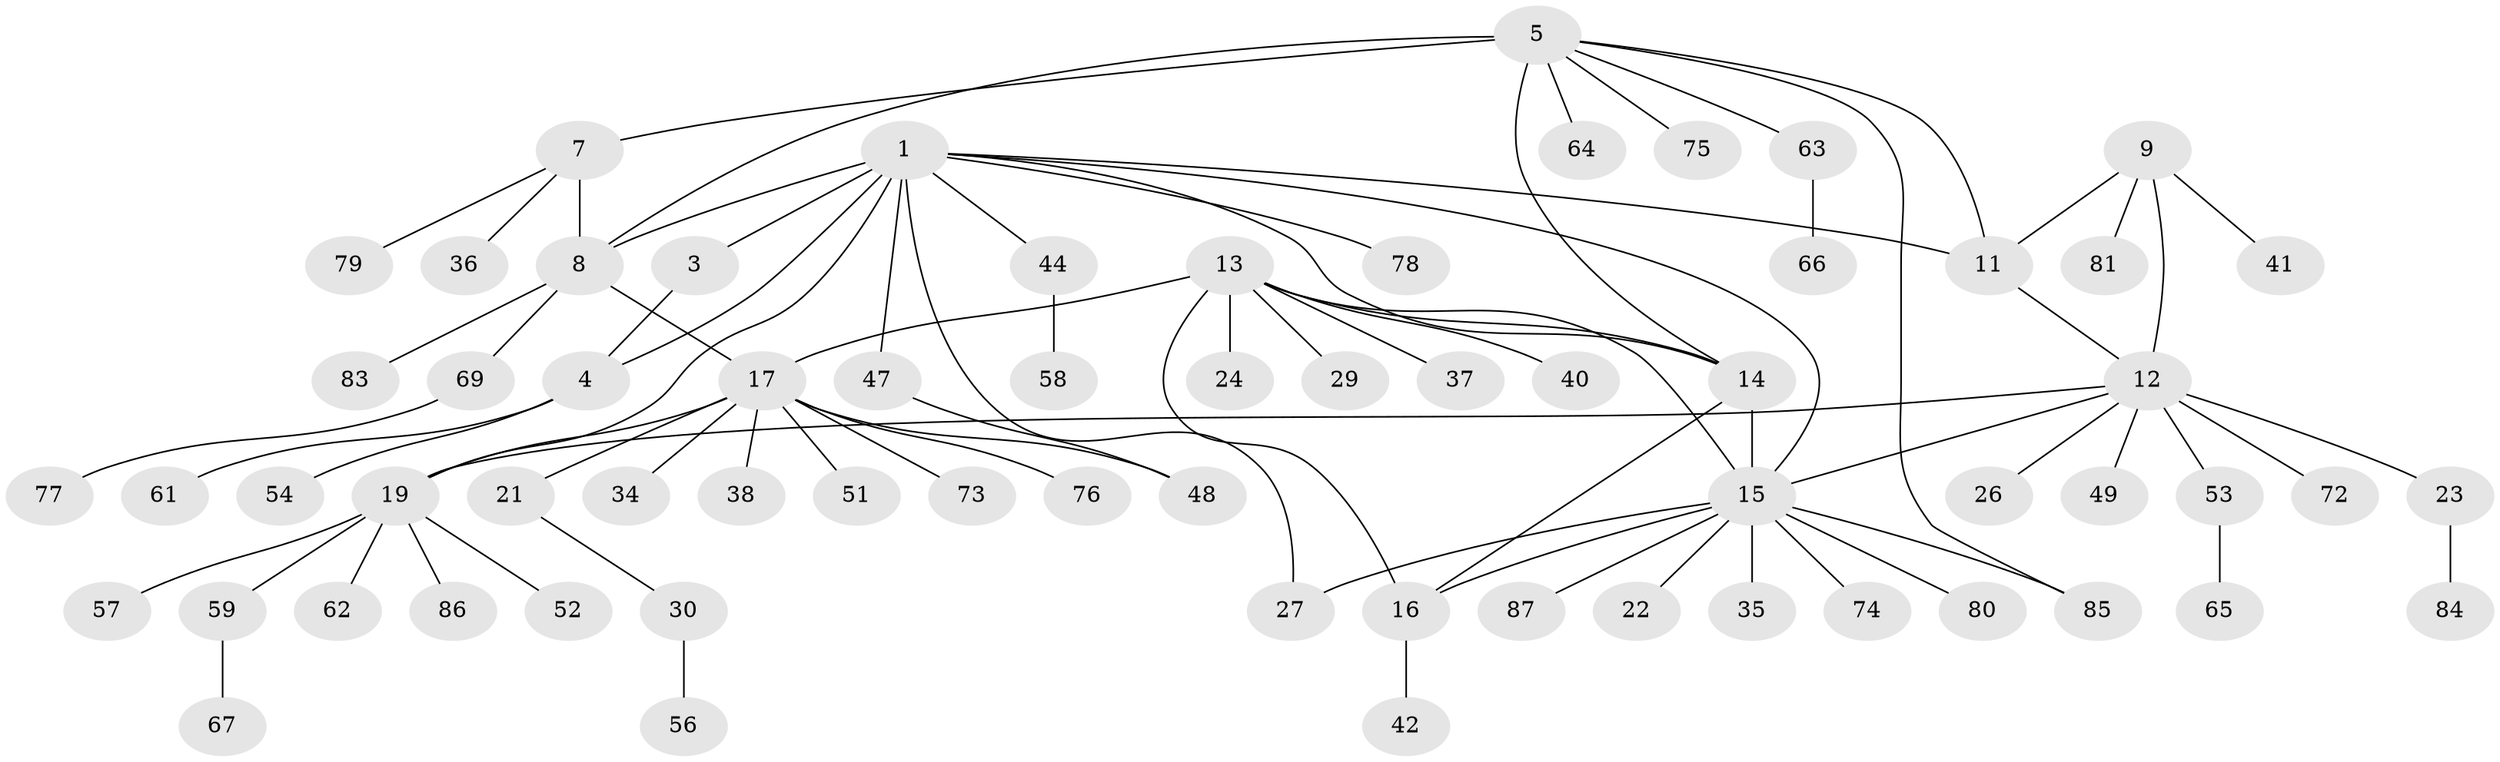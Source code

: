// Generated by graph-tools (version 1.1) at 2025/24/03/03/25 07:24:13]
// undirected, 66 vertices, 81 edges
graph export_dot {
graph [start="1"]
  node [color=gray90,style=filled];
  1 [super="+2"];
  3 [super="+25"];
  4 [super="+46"];
  5 [super="+6"];
  7 [super="+39"];
  8 [super="+33"];
  9 [super="+10"];
  11 [super="+32"];
  12 [super="+45"];
  13 [super="+70"];
  14 [super="+31"];
  15 [super="+50"];
  16 [super="+28"];
  17 [super="+18"];
  19 [super="+20"];
  21;
  22;
  23 [super="+43"];
  24;
  26;
  27 [super="+82"];
  29 [super="+71"];
  30;
  34;
  35;
  36;
  37;
  38;
  40;
  41 [super="+68"];
  42;
  44;
  47;
  48;
  49 [super="+55"];
  51;
  52;
  53 [super="+60"];
  54;
  56;
  57;
  58;
  59 [super="+88"];
  61;
  62;
  63;
  64;
  65;
  66;
  67;
  69;
  72;
  73;
  74;
  75;
  76;
  77;
  78;
  79;
  80;
  81;
  83;
  84;
  85;
  86;
  87;
  1 -- 3 [weight=2];
  1 -- 4 [weight=2];
  1 -- 44;
  1 -- 8;
  1 -- 11;
  1 -- 78;
  1 -- 15;
  1 -- 47;
  1 -- 27;
  1 -- 19;
  1 -- 14;
  3 -- 4;
  4 -- 54;
  4 -- 61;
  5 -- 7 [weight=2];
  5 -- 8 [weight=2];
  5 -- 11;
  5 -- 14;
  5 -- 63;
  5 -- 64;
  5 -- 75;
  5 -- 85;
  7 -- 8;
  7 -- 36;
  7 -- 79;
  8 -- 17;
  8 -- 69;
  8 -- 83;
  9 -- 11 [weight=2];
  9 -- 12 [weight=2];
  9 -- 41;
  9 -- 81;
  11 -- 12;
  12 -- 15;
  12 -- 19;
  12 -- 23;
  12 -- 26;
  12 -- 49;
  12 -- 53;
  12 -- 72;
  13 -- 14;
  13 -- 15;
  13 -- 16;
  13 -- 24;
  13 -- 29;
  13 -- 37;
  13 -- 40;
  13 -- 17;
  14 -- 15;
  14 -- 16;
  15 -- 16;
  15 -- 22;
  15 -- 27;
  15 -- 35;
  15 -- 74;
  15 -- 80;
  15 -- 85;
  15 -- 87;
  16 -- 42;
  17 -- 19 [weight=4];
  17 -- 21;
  17 -- 51;
  17 -- 34;
  17 -- 38;
  17 -- 73;
  17 -- 76;
  17 -- 48;
  19 -- 62;
  19 -- 52;
  19 -- 86;
  19 -- 57;
  19 -- 59;
  21 -- 30;
  23 -- 84;
  30 -- 56;
  44 -- 58;
  47 -- 48;
  53 -- 65;
  59 -- 67;
  63 -- 66;
  69 -- 77;
}

